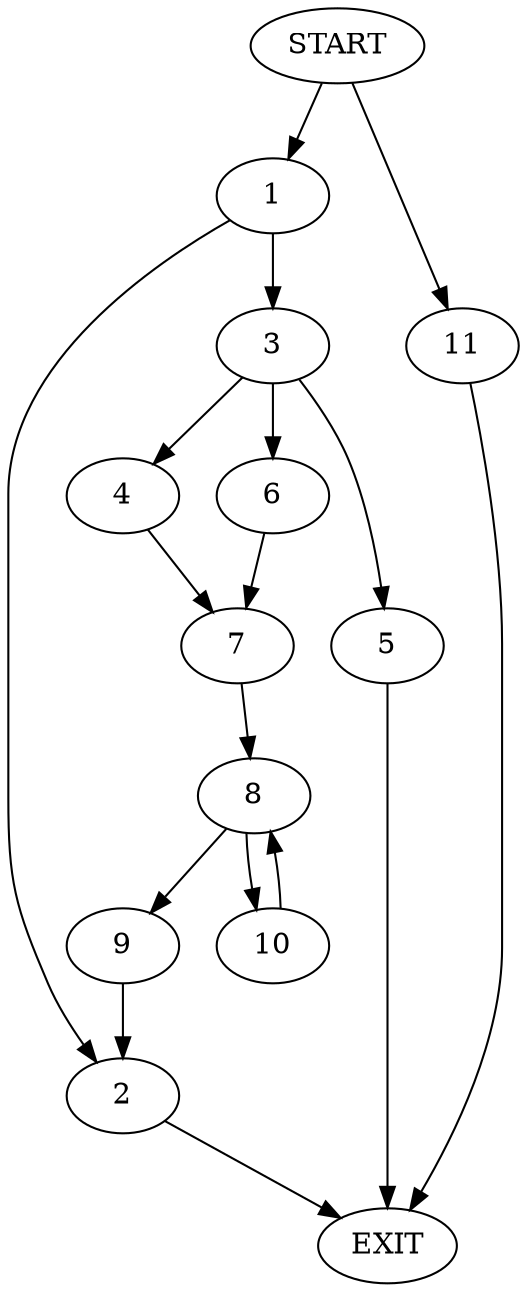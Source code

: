 digraph {
0 [label="START"];
1;
2;
3;
4;
5;
6;
7;
8;
9;
10;
11;
12 [label="EXIT"];
0 -> 1;
1 -> 2;
1 -> 3;
3 -> 4;
3 -> 5;
3 -> 6;
2 -> 12;
4 -> 7;
5 -> 12;
6 -> 7;
7 -> 8;
8 -> 9;
8 -> 10;
9 -> 2;
10 -> 8;
0 -> 11;
11 -> 12;
}